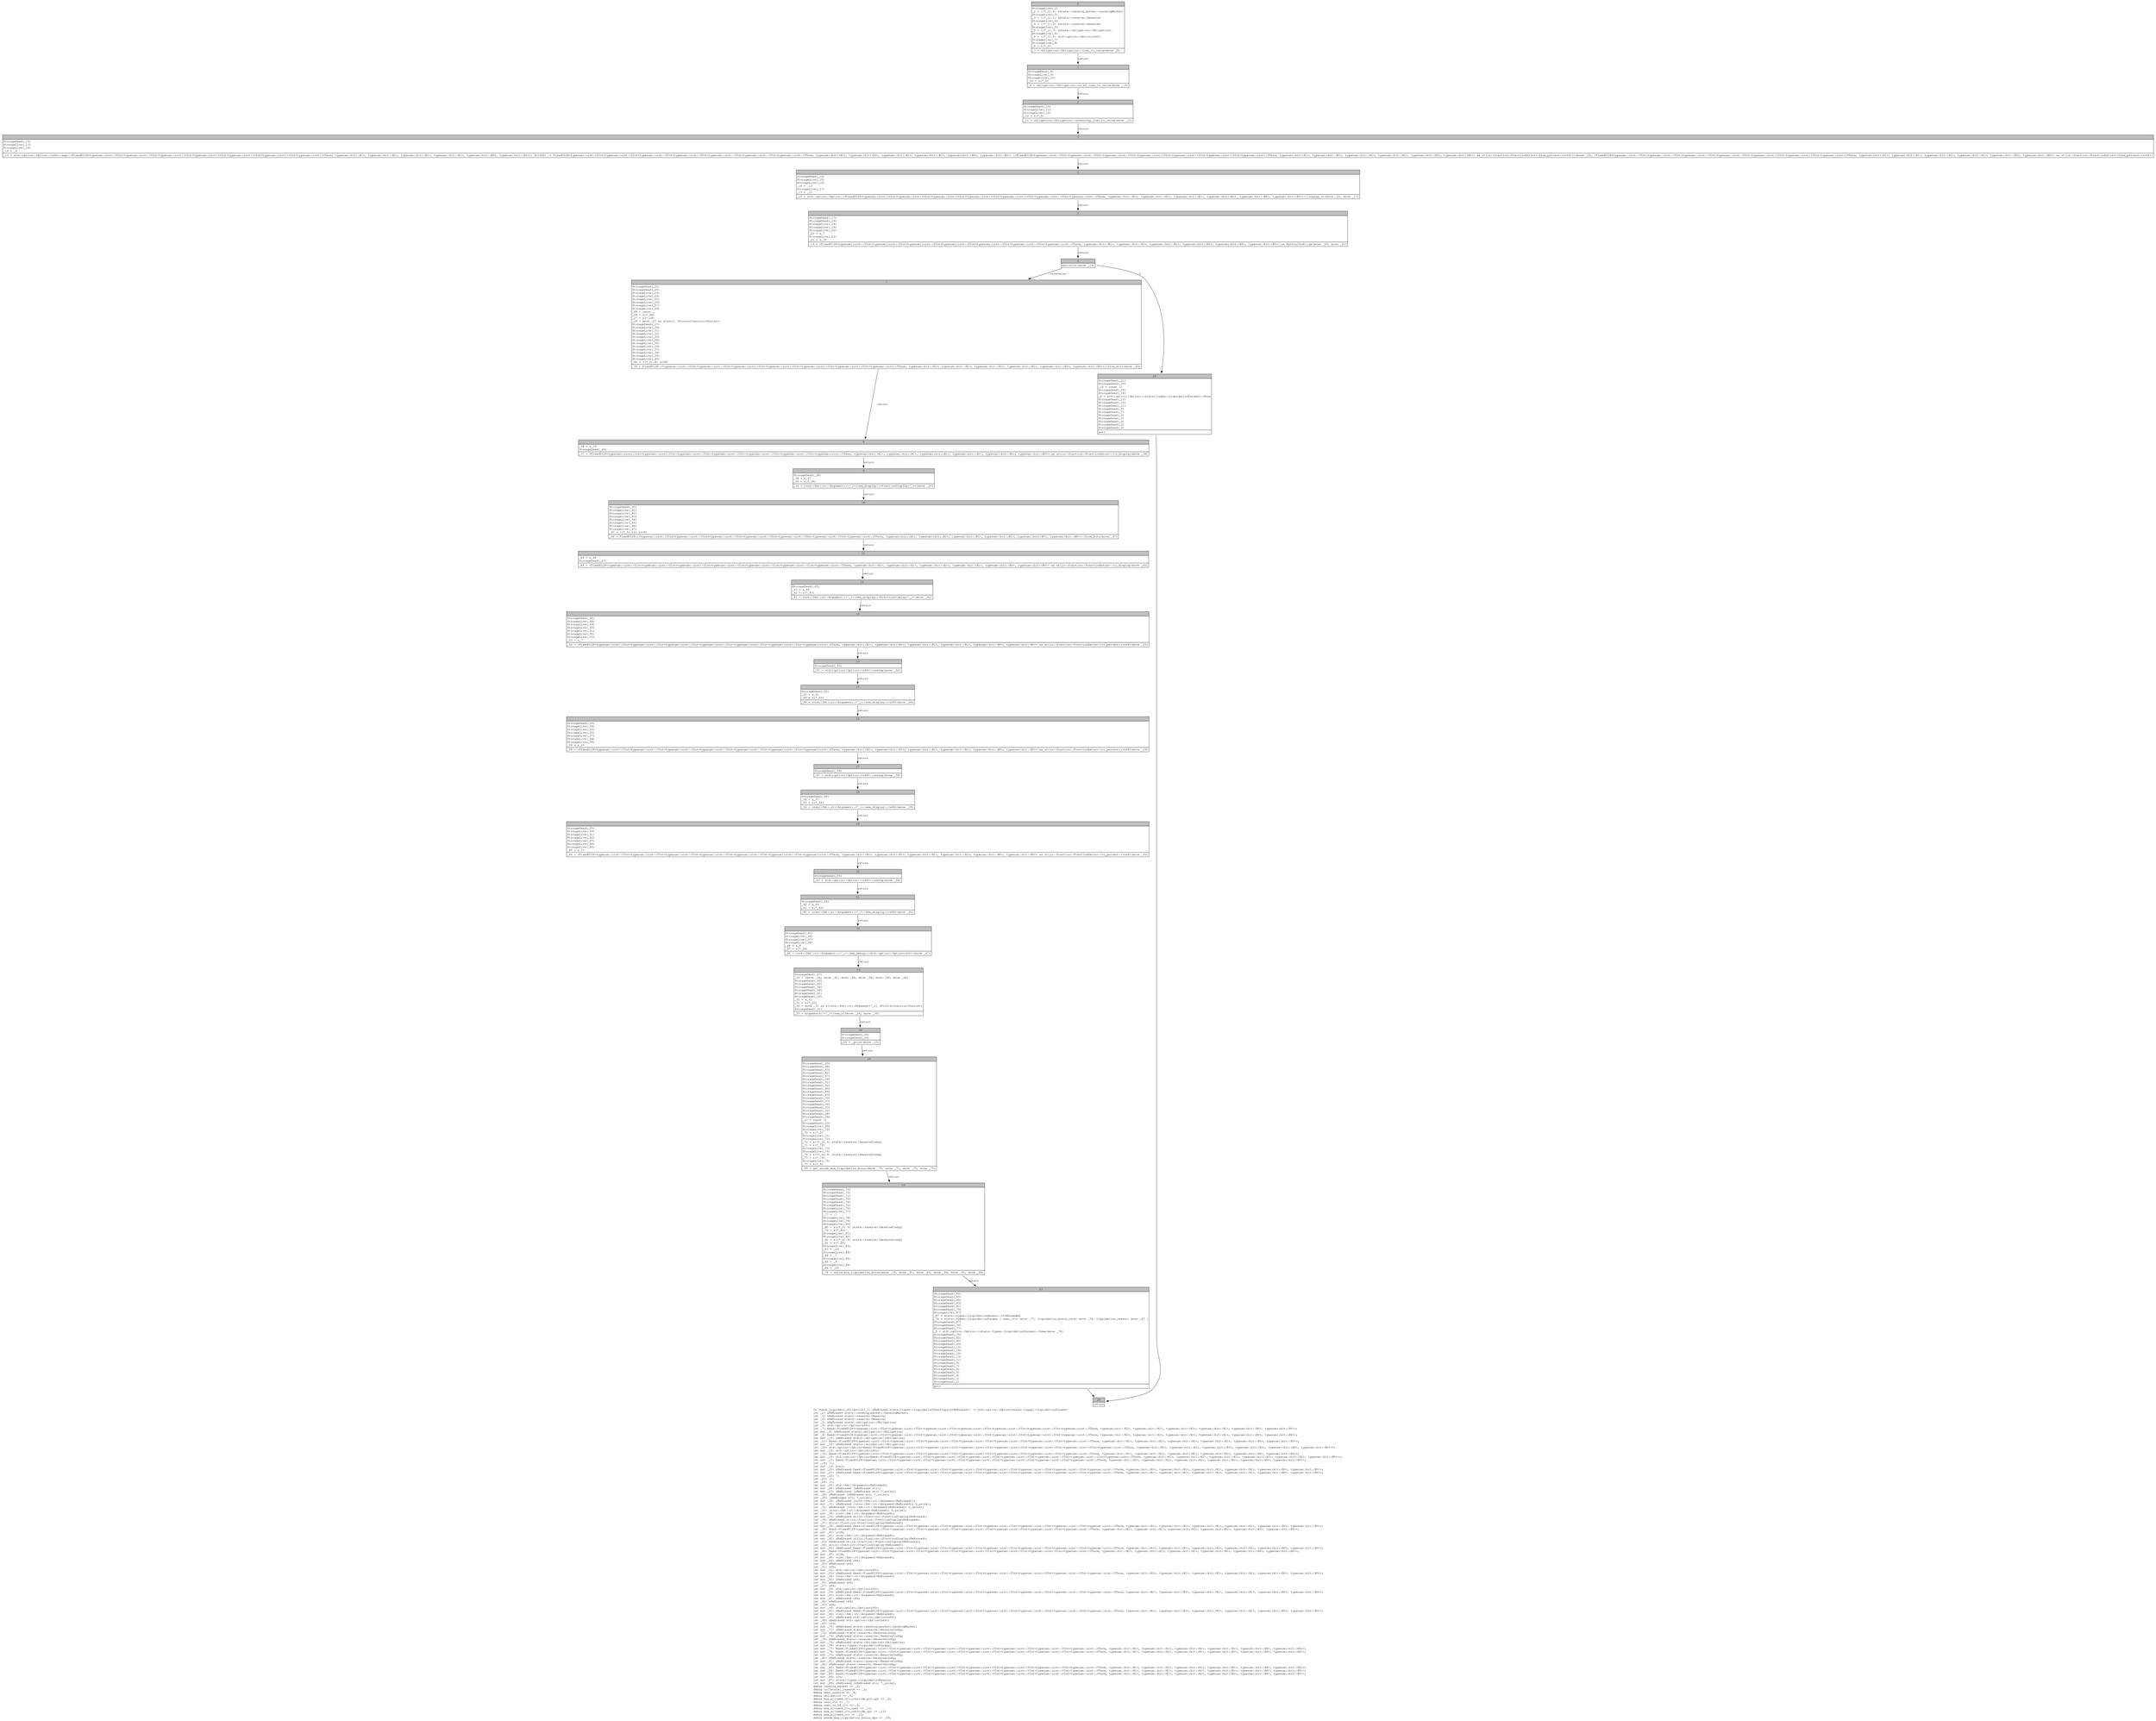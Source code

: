 digraph Mir_0_1572 {
    graph [fontname="Courier, monospace"];
    node [fontname="Courier, monospace"];
    edge [fontname="Courier, monospace"];
    label=<fn check_liquidate_obligation(_1: &amp;ReErased state::types::LiquidationCheckInputs&lt;ReErased&gt;) -&gt; std::option::Option&lt;state::types::LiquidationParams&gt;<br align="left"/>let _2: &amp;ReErased state::lending_market::LendingMarket;<br align="left"/>let _3: &amp;ReErased state::reserve::Reserve;<br align="left"/>let _4: &amp;ReErased state::reserve::Reserve;<br align="left"/>let _5: &amp;ReErased state::obligation::Obligation;<br align="left"/>let _6: std::option::Option&lt;u64&gt;;<br align="left"/>let _7: fixed::FixedU128&lt;typenum::uint::UInt&lt;typenum::uint::UInt&lt;typenum::uint::UInt&lt;typenum::uint::UInt&lt;typenum::uint::UInt&lt;typenum::uint::UInt&lt;typenum::uint::UTerm, typenum::bit::B1&gt;, typenum::bit::B1&gt;, typenum::bit::B1&gt;, typenum::bit::B1&gt;, typenum::bit::B0&gt;, typenum::bit::B0&gt;&gt;;<br align="left"/>let mut _8: &amp;ReErased state::obligation::Obligation;<br align="left"/>let _9: fixed::FixedU128&lt;typenum::uint::UInt&lt;typenum::uint::UInt&lt;typenum::uint::UInt&lt;typenum::uint::UInt&lt;typenum::uint::UInt&lt;typenum::uint::UInt&lt;typenum::uint::UTerm, typenum::bit::B1&gt;, typenum::bit::B1&gt;, typenum::bit::B1&gt;, typenum::bit::B1&gt;, typenum::bit::B0&gt;, typenum::bit::B0&gt;&gt;;<br align="left"/>let mut _10: &amp;ReErased state::obligation::Obligation;<br align="left"/>let _11: fixed::FixedU128&lt;typenum::uint::UInt&lt;typenum::uint::UInt&lt;typenum::uint::UInt&lt;typenum::uint::UInt&lt;typenum::uint::UInt&lt;typenum::uint::UInt&lt;typenum::uint::UTerm, typenum::bit::B1&gt;, typenum::bit::B1&gt;, typenum::bit::B1&gt;, typenum::bit::B1&gt;, typenum::bit::B0&gt;, typenum::bit::B0&gt;&gt;;<br align="left"/>let mut _12: &amp;ReErased state::obligation::Obligation;<br align="left"/>let _13: std::option::Option&lt;fixed::FixedU128&lt;typenum::uint::UInt&lt;typenum::uint::UInt&lt;typenum::uint::UInt&lt;typenum::uint::UInt&lt;typenum::uint::UInt&lt;typenum::uint::UInt&lt;typenum::uint::UTerm, typenum::bit::B1&gt;, typenum::bit::B1&gt;, typenum::bit::B1&gt;, typenum::bit::B1&gt;, typenum::bit::B0&gt;, typenum::bit::B0&gt;&gt;&gt;;<br align="left"/>let mut _14: std::option::Option&lt;u64&gt;;<br align="left"/>let _15: fixed::FixedU128&lt;typenum::uint::UInt&lt;typenum::uint::UInt&lt;typenum::uint::UInt&lt;typenum::uint::UInt&lt;typenum::uint::UInt&lt;typenum::uint::UInt&lt;typenum::uint::UTerm, typenum::bit::B1&gt;, typenum::bit::B1&gt;, typenum::bit::B1&gt;, typenum::bit::B1&gt;, typenum::bit::B0&gt;, typenum::bit::B0&gt;&gt;;<br align="left"/>let mut _16: std::option::Option&lt;fixed::FixedU128&lt;typenum::uint::UInt&lt;typenum::uint::UInt&lt;typenum::uint::UInt&lt;typenum::uint::UInt&lt;typenum::uint::UInt&lt;typenum::uint::UInt&lt;typenum::uint::UTerm, typenum::bit::B1&gt;, typenum::bit::B1&gt;, typenum::bit::B1&gt;, typenum::bit::B1&gt;, typenum::bit::B0&gt;, typenum::bit::B0&gt;&gt;&gt;;<br align="left"/>let mut _17: fixed::FixedU128&lt;typenum::uint::UInt&lt;typenum::uint::UInt&lt;typenum::uint::UInt&lt;typenum::uint::UInt&lt;typenum::uint::UInt&lt;typenum::uint::UInt&lt;typenum::uint::UTerm, typenum::bit::B1&gt;, typenum::bit::B1&gt;, typenum::bit::B1&gt;, typenum::bit::B1&gt;, typenum::bit::B0&gt;, typenum::bit::B0&gt;&gt;;<br align="left"/>let _18: ();<br align="left"/>let mut _19: bool;<br align="left"/>let mut _20: &amp;ReErased fixed::FixedU128&lt;typenum::uint::UInt&lt;typenum::uint::UInt&lt;typenum::uint::UInt&lt;typenum::uint::UInt&lt;typenum::uint::UInt&lt;typenum::uint::UInt&lt;typenum::uint::UTerm, typenum::bit::B1&gt;, typenum::bit::B1&gt;, typenum::bit::B1&gt;, typenum::bit::B1&gt;, typenum::bit::B0&gt;, typenum::bit::B0&gt;&gt;;<br align="left"/>let mut _21: &amp;ReErased fixed::FixedU128&lt;typenum::uint::UInt&lt;typenum::uint::UInt&lt;typenum::uint::UInt&lt;typenum::uint::UInt&lt;typenum::uint::UInt&lt;typenum::uint::UInt&lt;typenum::uint::UTerm, typenum::bit::B1&gt;, typenum::bit::B1&gt;, typenum::bit::B1&gt;, typenum::bit::B1&gt;, typenum::bit::B0&gt;, typenum::bit::B0&gt;&gt;;<br align="left"/>let mut _22: !;<br align="left"/>let _23: ();<br align="left"/>let _24: ();<br align="left"/>let mut _25: std::fmt::Arguments&lt;ReErased&gt;;<br align="left"/>let mut _26: &amp;ReErased [&amp;ReErased str];<br align="left"/>let mut _27: &amp;ReErased [&amp;ReErased str; 7_usize];<br align="left"/>let _28: &amp;ReErased [&amp;ReErased str; 7_usize];<br align="left"/>let _29: [&amp;ReErased str; 7_usize];<br align="left"/>let mut _30: &amp;ReErased [core::fmt::rt::Argument&lt;ReErased&gt;];<br align="left"/>let mut _31: &amp;ReErased [core::fmt::rt::Argument&lt;ReErased&gt;; 6_usize];<br align="left"/>let _32: &amp;ReErased [core::fmt::rt::Argument&lt;ReErased&gt;; 6_usize];<br align="left"/>let _33: [core::fmt::rt::Argument&lt;ReErased&gt;; 6_usize];<br align="left"/>let mut _34: core::fmt::rt::Argument&lt;ReErased&gt;;<br align="left"/>let mut _35: &amp;ReErased utils::fraction::FractionDisplay&lt;ReErased&gt;;<br align="left"/>let _36: &amp;ReErased utils::fraction::FractionDisplay&lt;ReErased&gt;;<br align="left"/>let _37: utils::fraction::FractionDisplay&lt;ReErased&gt;;<br align="left"/>let mut _38: &amp;ReErased fixed::FixedU128&lt;typenum::uint::UInt&lt;typenum::uint::UInt&lt;typenum::uint::UInt&lt;typenum::uint::UInt&lt;typenum::uint::UInt&lt;typenum::uint::UInt&lt;typenum::uint::UTerm, typenum::bit::B1&gt;, typenum::bit::B1&gt;, typenum::bit::B1&gt;, typenum::bit::B1&gt;, typenum::bit::B0&gt;, typenum::bit::B0&gt;&gt;;<br align="left"/>let _39: fixed::FixedU128&lt;typenum::uint::UInt&lt;typenum::uint::UInt&lt;typenum::uint::UInt&lt;typenum::uint::UInt&lt;typenum::uint::UInt&lt;typenum::uint::UInt&lt;typenum::uint::UTerm, typenum::bit::B1&gt;, typenum::bit::B1&gt;, typenum::bit::B1&gt;, typenum::bit::B1&gt;, typenum::bit::B0&gt;, typenum::bit::B0&gt;&gt;;<br align="left"/>let mut _40: u128;<br align="left"/>let mut _41: core::fmt::rt::Argument&lt;ReErased&gt;;<br align="left"/>let mut _42: &amp;ReErased utils::fraction::FractionDisplay&lt;ReErased&gt;;<br align="left"/>let _43: &amp;ReErased utils::fraction::FractionDisplay&lt;ReErased&gt;;<br align="left"/>let _44: utils::fraction::FractionDisplay&lt;ReErased&gt;;<br align="left"/>let mut _45: &amp;ReErased fixed::FixedU128&lt;typenum::uint::UInt&lt;typenum::uint::UInt&lt;typenum::uint::UInt&lt;typenum::uint::UInt&lt;typenum::uint::UInt&lt;typenum::uint::UInt&lt;typenum::uint::UTerm, typenum::bit::B1&gt;, typenum::bit::B1&gt;, typenum::bit::B1&gt;, typenum::bit::B1&gt;, typenum::bit::B0&gt;, typenum::bit::B0&gt;&gt;;<br align="left"/>let _46: fixed::FixedU128&lt;typenum::uint::UInt&lt;typenum::uint::UInt&lt;typenum::uint::UInt&lt;typenum::uint::UInt&lt;typenum::uint::UInt&lt;typenum::uint::UInt&lt;typenum::uint::UTerm, typenum::bit::B1&gt;, typenum::bit::B1&gt;, typenum::bit::B1&gt;, typenum::bit::B1&gt;, typenum::bit::B0&gt;, typenum::bit::B0&gt;&gt;;<br align="left"/>let mut _47: u128;<br align="left"/>let mut _48: core::fmt::rt::Argument&lt;ReErased&gt;;<br align="left"/>let mut _49: &amp;ReErased u64;<br align="left"/>let _50: &amp;ReErased u64;<br align="left"/>let _51: u64;<br align="left"/>let mut _52: std::option::Option&lt;u64&gt;;<br align="left"/>let mut _53: &amp;ReErased fixed::FixedU128&lt;typenum::uint::UInt&lt;typenum::uint::UInt&lt;typenum::uint::UInt&lt;typenum::uint::UInt&lt;typenum::uint::UInt&lt;typenum::uint::UInt&lt;typenum::uint::UTerm, typenum::bit::B1&gt;, typenum::bit::B1&gt;, typenum::bit::B1&gt;, typenum::bit::B1&gt;, typenum::bit::B0&gt;, typenum::bit::B0&gt;&gt;;<br align="left"/>let mut _54: core::fmt::rt::Argument&lt;ReErased&gt;;<br align="left"/>let mut _55: &amp;ReErased u64;<br align="left"/>let _56: &amp;ReErased u64;<br align="left"/>let _57: u64;<br align="left"/>let mut _58: std::option::Option&lt;u64&gt;;<br align="left"/>let mut _59: &amp;ReErased fixed::FixedU128&lt;typenum::uint::UInt&lt;typenum::uint::UInt&lt;typenum::uint::UInt&lt;typenum::uint::UInt&lt;typenum::uint::UInt&lt;typenum::uint::UInt&lt;typenum::uint::UTerm, typenum::bit::B1&gt;, typenum::bit::B1&gt;, typenum::bit::B1&gt;, typenum::bit::B1&gt;, typenum::bit::B0&gt;, typenum::bit::B0&gt;&gt;;<br align="left"/>let mut _60: core::fmt::rt::Argument&lt;ReErased&gt;;<br align="left"/>let mut _61: &amp;ReErased u64;<br align="left"/>let _62: &amp;ReErased u64;<br align="left"/>let _63: u64;<br align="left"/>let mut _64: std::option::Option&lt;u64&gt;;<br align="left"/>let mut _65: &amp;ReErased fixed::FixedU128&lt;typenum::uint::UInt&lt;typenum::uint::UInt&lt;typenum::uint::UInt&lt;typenum::uint::UInt&lt;typenum::uint::UInt&lt;typenum::uint::UInt&lt;typenum::uint::UTerm, typenum::bit::B1&gt;, typenum::bit::B1&gt;, typenum::bit::B1&gt;, typenum::bit::B1&gt;, typenum::bit::B0&gt;, typenum::bit::B0&gt;&gt;;<br align="left"/>let mut _66: core::fmt::rt::Argument&lt;ReErased&gt;;<br align="left"/>let mut _67: &amp;ReErased std::option::Option&lt;u64&gt;;<br align="left"/>let _68: &amp;ReErased std::option::Option&lt;u64&gt;;<br align="left"/>let _69: u16;<br align="left"/>let mut _70: &amp;ReErased state::lending_market::LendingMarket;<br align="left"/>let mut _71: &amp;ReErased state::reserve::ReserveConfig;<br align="left"/>let _72: &amp;ReErased state::reserve::ReserveConfig;<br align="left"/>let mut _73: &amp;ReErased state::reserve::ReserveConfig;<br align="left"/>let _74: &amp;ReErased state::reserve::ReserveConfig;<br align="left"/>let mut _75: &amp;ReErased state::obligation::Obligation;<br align="left"/>let mut _76: state::types::LiquidationParams;<br align="left"/>let mut _77: fixed::FixedU128&lt;typenum::uint::UInt&lt;typenum::uint::UInt&lt;typenum::uint::UInt&lt;typenum::uint::UInt&lt;typenum::uint::UInt&lt;typenum::uint::UInt&lt;typenum::uint::UTerm, typenum::bit::B1&gt;, typenum::bit::B1&gt;, typenum::bit::B1&gt;, typenum::bit::B1&gt;, typenum::bit::B0&gt;, typenum::bit::B0&gt;&gt;;<br align="left"/>let mut _78: fixed::FixedU128&lt;typenum::uint::UInt&lt;typenum::uint::UInt&lt;typenum::uint::UInt&lt;typenum::uint::UInt&lt;typenum::uint::UInt&lt;typenum::uint::UInt&lt;typenum::uint::UTerm, typenum::bit::B1&gt;, typenum::bit::B1&gt;, typenum::bit::B1&gt;, typenum::bit::B1&gt;, typenum::bit::B0&gt;, typenum::bit::B0&gt;&gt;;<br align="left"/>let mut _79: &amp;ReErased state::reserve::ReserveConfig;<br align="left"/>let _80: &amp;ReErased state::reserve::ReserveConfig;<br align="left"/>let mut _81: &amp;ReErased state::reserve::ReserveConfig;<br align="left"/>let _82: &amp;ReErased state::reserve::ReserveConfig;<br align="left"/>let mut _83: fixed::FixedU128&lt;typenum::uint::UInt&lt;typenum::uint::UInt&lt;typenum::uint::UInt&lt;typenum::uint::UInt&lt;typenum::uint::UInt&lt;typenum::uint::UInt&lt;typenum::uint::UTerm, typenum::bit::B1&gt;, typenum::bit::B1&gt;, typenum::bit::B1&gt;, typenum::bit::B1&gt;, typenum::bit::B0&gt;, typenum::bit::B0&gt;&gt;;<br align="left"/>let mut _84: fixed::FixedU128&lt;typenum::uint::UInt&lt;typenum::uint::UInt&lt;typenum::uint::UInt&lt;typenum::uint::UInt&lt;typenum::uint::UInt&lt;typenum::uint::UInt&lt;typenum::uint::UTerm, typenum::bit::B1&gt;, typenum::bit::B1&gt;, typenum::bit::B1&gt;, typenum::bit::B1&gt;, typenum::bit::B0&gt;, typenum::bit::B0&gt;&gt;;<br align="left"/>let mut _85: fixed::FixedU128&lt;typenum::uint::UInt&lt;typenum::uint::UInt&lt;typenum::uint::UInt&lt;typenum::uint::UInt&lt;typenum::uint::UInt&lt;typenum::uint::UInt&lt;typenum::uint::UTerm, typenum::bit::B1&gt;, typenum::bit::B1&gt;, typenum::bit::B1&gt;, typenum::bit::B1&gt;, typenum::bit::B0&gt;, typenum::bit::B0&gt;&gt;;<br align="left"/>let mut _86: u16;<br align="left"/>let mut _87: state::types::LiquidationReason;<br align="left"/>let mut _88: &amp;ReErased [&amp;ReErased str; 7_usize];<br align="left"/>debug lending_market =&gt; _2;<br align="left"/>debug collateral_reserve =&gt; _3;<br align="left"/>debug debt_reserve =&gt; _4;<br align="left"/>debug obligation =&gt; _5;<br align="left"/>debug max_allowed_ltv_override_pct_opt =&gt; _6;<br align="left"/>debug user_ltv =&gt; _7;<br align="left"/>debug user_no_bf_ltv =&gt; _9;<br align="left"/>debug max_allowed_ltv_user =&gt; _11;<br align="left"/>debug max_allowed_ltv_override_opt =&gt; _13;<br align="left"/>debug max_allowed_ltv =&gt; _15;<br align="left"/>debug emode_max_liquidation_bonus_bps =&gt; _69;<br align="left"/>>;
    bb0__0_1572 [shape="none", label=<<table border="0" cellborder="1" cellspacing="0"><tr><td bgcolor="gray" align="center" colspan="1">0</td></tr><tr><td align="left" balign="left">StorageLive(_2)<br/>_2 = ((*_1).0: &amp;state::lending_market::LendingMarket)<br/>StorageLive(_3)<br/>_3 = ((*_1).1: &amp;state::reserve::Reserve)<br/>StorageLive(_4)<br/>_4 = ((*_1).2: &amp;state::reserve::Reserve)<br/>StorageLive(_5)<br/>_5 = ((*_1).3: &amp;state::obligation::Obligation)<br/>StorageLive(_6)<br/>_6 = ((*_1).5: std::option::Option&lt;u64&gt;)<br/>StorageLive(_7)<br/>StorageLive(_8)<br/>_8 = &amp;(*_5)<br/></td></tr><tr><td align="left">_7 = obligation::Obligation::loan_to_value(move _8)</td></tr></table>>];
    bb1__0_1572 [shape="none", label=<<table border="0" cellborder="1" cellspacing="0"><tr><td bgcolor="gray" align="center" colspan="1">1</td></tr><tr><td align="left" balign="left">StorageDead(_8)<br/>StorageLive(_9)<br/>StorageLive(_10)<br/>_10 = &amp;(*_5)<br/></td></tr><tr><td align="left">_9 = obligation::Obligation::no_bf_loan_to_value(move _10)</td></tr></table>>];
    bb2__0_1572 [shape="none", label=<<table border="0" cellborder="1" cellspacing="0"><tr><td bgcolor="gray" align="center" colspan="1">2</td></tr><tr><td align="left" balign="left">StorageDead(_10)<br/>StorageLive(_11)<br/>StorageLive(_12)<br/>_12 = &amp;(*_5)<br/></td></tr><tr><td align="left">_11 = obligation::Obligation::unhealthy_loan_to_value(move _12)</td></tr></table>>];
    bb3__0_1572 [shape="none", label=<<table border="0" cellborder="1" cellspacing="0"><tr><td bgcolor="gray" align="center" colspan="1">3</td></tr><tr><td align="left" balign="left">StorageDead(_12)<br/>StorageLive(_13)<br/>StorageLive(_14)<br/>_14 = _6<br/></td></tr><tr><td align="left">_13 = std::option::Option::&lt;u64&gt;::map::&lt;FixedU128&lt;typenum::uint::UInt&lt;typenum::uint::UInt&lt;typenum::uint::UInt&lt;typenum::uint::UInt&lt;typenum::uint::UInt&lt;typenum::uint::UInt&lt;typenum::uint::UTerm, typenum::bit::B1&gt;, typenum::bit::B1&gt;, typenum::bit::B1&gt;, typenum::bit::B1&gt;, typenum::bit::B0&gt;, typenum::bit::B0&gt;&gt;, fn(u64) -&gt; FixedU128&lt;typenum::uint::UInt&lt;typenum::uint::UInt&lt;typenum::uint::UInt&lt;typenum::uint::UInt&lt;typenum::uint::UInt&lt;typenum::uint::UInt&lt;typenum::uint::UTerm, typenum::bit::B1&gt;, typenum::bit::B1&gt;, typenum::bit::B1&gt;, typenum::bit::B1&gt;, typenum::bit::B0&gt;, typenum::bit::B0&gt;&gt; {&lt;FixedU128&lt;typenum::uint::UInt&lt;typenum::uint::UInt&lt;typenum::uint::UInt&lt;typenum::uint::UInt&lt;typenum::uint::UInt&lt;typenum::uint::UInt&lt;typenum::uint::UTerm, typenum::bit::B1&gt;, typenum::bit::B1&gt;, typenum::bit::B1&gt;, typenum::bit::B1&gt;, typenum::bit::B0&gt;, typenum::bit::B0&gt;&gt; as utils::fraction::FractionExtra&gt;::from_percent::&lt;u64&gt;}&gt;(move _14, &lt;FixedU128&lt;typenum::uint::UInt&lt;typenum::uint::UInt&lt;typenum::uint::UInt&lt;typenum::uint::UInt&lt;typenum::uint::UInt&lt;typenum::uint::UInt&lt;typenum::uint::UTerm, typenum::bit::B1&gt;, typenum::bit::B1&gt;, typenum::bit::B1&gt;, typenum::bit::B1&gt;, typenum::bit::B0&gt;, typenum::bit::B0&gt;&gt; as utils::fraction::FractionExtra&gt;::from_percent::&lt;u64&gt;)</td></tr></table>>];
    bb4__0_1572 [shape="none", label=<<table border="0" cellborder="1" cellspacing="0"><tr><td bgcolor="gray" align="center" colspan="1">4</td></tr><tr><td align="left" balign="left">StorageDead(_14)<br/>StorageLive(_15)<br/>StorageLive(_16)<br/>_16 = _13<br/>StorageLive(_17)<br/>_17 = _11<br/></td></tr><tr><td align="left">_15 = std::option::Option::&lt;FixedU128&lt;typenum::uint::UInt&lt;typenum::uint::UInt&lt;typenum::uint::UInt&lt;typenum::uint::UInt&lt;typenum::uint::UInt&lt;typenum::uint::UInt&lt;typenum::uint::UTerm, typenum::bit::B1&gt;, typenum::bit::B1&gt;, typenum::bit::B1&gt;, typenum::bit::B1&gt;, typenum::bit::B0&gt;, typenum::bit::B0&gt;&gt;&gt;::unwrap_or(move _16, move _17)</td></tr></table>>];
    bb5__0_1572 [shape="none", label=<<table border="0" cellborder="1" cellspacing="0"><tr><td bgcolor="gray" align="center" colspan="1">5</td></tr><tr><td align="left" balign="left">StorageDead(_17)<br/>StorageDead(_16)<br/>StorageLive(_18)<br/>StorageLive(_19)<br/>StorageLive(_20)<br/>_20 = &amp;_7<br/>StorageLive(_21)<br/>_21 = &amp;_15<br/></td></tr><tr><td align="left">_19 = &lt;FixedU128&lt;typenum::uint::UInt&lt;typenum::uint::UInt&lt;typenum::uint::UInt&lt;typenum::uint::UInt&lt;typenum::uint::UInt&lt;typenum::uint::UInt&lt;typenum::uint::UTerm, typenum::bit::B1&gt;, typenum::bit::B1&gt;, typenum::bit::B1&gt;, typenum::bit::B1&gt;, typenum::bit::B0&gt;, typenum::bit::B0&gt;&gt; as PartialOrd&gt;::ge(move _20, move _21)</td></tr></table>>];
    bb6__0_1572 [shape="none", label=<<table border="0" cellborder="1" cellspacing="0"><tr><td bgcolor="gray" align="center" colspan="1">6</td></tr><tr><td align="left">switchInt(move _19)</td></tr></table>>];
    bb7__0_1572 [shape="none", label=<<table border="0" cellborder="1" cellspacing="0"><tr><td bgcolor="gray" align="center" colspan="1">7</td></tr><tr><td align="left" balign="left">StorageDead(_21)<br/>StorageDead(_20)<br/>StorageLive(_23)<br/>StorageLive(_24)<br/>StorageLive(_25)<br/>StorageLive(_26)<br/>StorageLive(_27)<br/>StorageLive(_28)<br/>_88 = const _<br/>_28 = &amp;(*_88)<br/>_27 = &amp;(*_28)<br/>_26 = move _27 as &amp;[&amp;str] (PointerCoercion(Unsize))<br/>StorageDead(_27)<br/>StorageLive(_30)<br/>StorageLive(_31)<br/>StorageLive(_32)<br/>StorageLive(_33)<br/>StorageLive(_34)<br/>StorageLive(_35)<br/>StorageLive(_36)<br/>StorageLive(_37)<br/>StorageLive(_38)<br/>StorageLive(_39)<br/>StorageLive(_40)<br/>_40 = ((*_5).8: u128)<br/></td></tr><tr><td align="left">_39 = FixedU128::&lt;typenum::uint::UInt&lt;typenum::uint::UInt&lt;typenum::uint::UInt&lt;typenum::uint::UInt&lt;typenum::uint::UInt&lt;typenum::uint::UInt&lt;typenum::uint::UTerm, typenum::bit::B1&gt;, typenum::bit::B1&gt;, typenum::bit::B1&gt;, typenum::bit::B1&gt;, typenum::bit::B0&gt;, typenum::bit::B0&gt;&gt;::from_bits(move _40)</td></tr></table>>];
    bb8__0_1572 [shape="none", label=<<table border="0" cellborder="1" cellspacing="0"><tr><td bgcolor="gray" align="center" colspan="1">8</td></tr><tr><td align="left" balign="left">_38 = &amp;_39<br/>StorageDead(_40)<br/></td></tr><tr><td align="left">_37 = &lt;FixedU128&lt;typenum::uint::UInt&lt;typenum::uint::UInt&lt;typenum::uint::UInt&lt;typenum::uint::UInt&lt;typenum::uint::UInt&lt;typenum::uint::UInt&lt;typenum::uint::UTerm, typenum::bit::B1&gt;, typenum::bit::B1&gt;, typenum::bit::B1&gt;, typenum::bit::B1&gt;, typenum::bit::B0&gt;, typenum::bit::B0&gt;&gt; as utils::fraction::FractionExtra&gt;::to_display(move _38)</td></tr></table>>];
    bb9__0_1572 [shape="none", label=<<table border="0" cellborder="1" cellspacing="0"><tr><td bgcolor="gray" align="center" colspan="1">9</td></tr><tr><td align="left" balign="left">StorageDead(_38)<br/>_36 = &amp;_37<br/>_35 = &amp;(*_36)<br/></td></tr><tr><td align="left">_34 = core::fmt::rt::Argument::&lt;'_&gt;::new_display::&lt;FractionDisplay&lt;'_&gt;&gt;(move _35)</td></tr></table>>];
    bb10__0_1572 [shape="none", label=<<table border="0" cellborder="1" cellspacing="0"><tr><td bgcolor="gray" align="center" colspan="1">10</td></tr><tr><td align="left" balign="left">StorageDead(_35)<br/>StorageLive(_41)<br/>StorageLive(_42)<br/>StorageLive(_43)<br/>StorageLive(_44)<br/>StorageLive(_45)<br/>StorageLive(_46)<br/>StorageLive(_47)<br/>_47 = ((*_5).11: u128)<br/></td></tr><tr><td align="left">_46 = FixedU128::&lt;typenum::uint::UInt&lt;typenum::uint::UInt&lt;typenum::uint::UInt&lt;typenum::uint::UInt&lt;typenum::uint::UInt&lt;typenum::uint::UInt&lt;typenum::uint::UTerm, typenum::bit::B1&gt;, typenum::bit::B1&gt;, typenum::bit::B1&gt;, typenum::bit::B1&gt;, typenum::bit::B0&gt;, typenum::bit::B0&gt;&gt;::from_bits(move _47)</td></tr></table>>];
    bb11__0_1572 [shape="none", label=<<table border="0" cellborder="1" cellspacing="0"><tr><td bgcolor="gray" align="center" colspan="1">11</td></tr><tr><td align="left" balign="left">_45 = &amp;_46<br/>StorageDead(_47)<br/></td></tr><tr><td align="left">_44 = &lt;FixedU128&lt;typenum::uint::UInt&lt;typenum::uint::UInt&lt;typenum::uint::UInt&lt;typenum::uint::UInt&lt;typenum::uint::UInt&lt;typenum::uint::UInt&lt;typenum::uint::UTerm, typenum::bit::B1&gt;, typenum::bit::B1&gt;, typenum::bit::B1&gt;, typenum::bit::B1&gt;, typenum::bit::B0&gt;, typenum::bit::B0&gt;&gt; as utils::fraction::FractionExtra&gt;::to_display(move _45)</td></tr></table>>];
    bb12__0_1572 [shape="none", label=<<table border="0" cellborder="1" cellspacing="0"><tr><td bgcolor="gray" align="center" colspan="1">12</td></tr><tr><td align="left" balign="left">StorageDead(_45)<br/>_43 = &amp;_44<br/>_42 = &amp;(*_43)<br/></td></tr><tr><td align="left">_41 = core::fmt::rt::Argument::&lt;'_&gt;::new_display::&lt;FractionDisplay&lt;'_&gt;&gt;(move _42)</td></tr></table>>];
    bb13__0_1572 [shape="none", label=<<table border="0" cellborder="1" cellspacing="0"><tr><td bgcolor="gray" align="center" colspan="1">13</td></tr><tr><td align="left" balign="left">StorageDead(_42)<br/>StorageLive(_48)<br/>StorageLive(_49)<br/>StorageLive(_50)<br/>StorageLive(_51)<br/>StorageLive(_52)<br/>StorageLive(_53)<br/>_53 = &amp;_7<br/></td></tr><tr><td align="left">_52 = &lt;FixedU128&lt;typenum::uint::UInt&lt;typenum::uint::UInt&lt;typenum::uint::UInt&lt;typenum::uint::UInt&lt;typenum::uint::UInt&lt;typenum::uint::UInt&lt;typenum::uint::UTerm, typenum::bit::B1&gt;, typenum::bit::B1&gt;, typenum::bit::B1&gt;, typenum::bit::B1&gt;, typenum::bit::B0&gt;, typenum::bit::B0&gt;&gt; as utils::fraction::FractionExtra&gt;::to_percent::&lt;u64&gt;(move _53)</td></tr></table>>];
    bb14__0_1572 [shape="none", label=<<table border="0" cellborder="1" cellspacing="0"><tr><td bgcolor="gray" align="center" colspan="1">14</td></tr><tr><td align="left" balign="left">StorageDead(_53)<br/></td></tr><tr><td align="left">_51 = std::option::Option::&lt;u64&gt;::unwrap(move _52)</td></tr></table>>];
    bb15__0_1572 [shape="none", label=<<table border="0" cellborder="1" cellspacing="0"><tr><td bgcolor="gray" align="center" colspan="1">15</td></tr><tr><td align="left" balign="left">StorageDead(_52)<br/>_50 = &amp;_51<br/>_49 = &amp;(*_50)<br/></td></tr><tr><td align="left">_48 = core::fmt::rt::Argument::&lt;'_&gt;::new_display::&lt;u64&gt;(move _49)</td></tr></table>>];
    bb16__0_1572 [shape="none", label=<<table border="0" cellborder="1" cellspacing="0"><tr><td bgcolor="gray" align="center" colspan="1">16</td></tr><tr><td align="left" balign="left">StorageDead(_49)<br/>StorageLive(_54)<br/>StorageLive(_55)<br/>StorageLive(_56)<br/>StorageLive(_57)<br/>StorageLive(_58)<br/>StorageLive(_59)<br/>_59 = &amp;_15<br/></td></tr><tr><td align="left">_58 = &lt;FixedU128&lt;typenum::uint::UInt&lt;typenum::uint::UInt&lt;typenum::uint::UInt&lt;typenum::uint::UInt&lt;typenum::uint::UInt&lt;typenum::uint::UInt&lt;typenum::uint::UTerm, typenum::bit::B1&gt;, typenum::bit::B1&gt;, typenum::bit::B1&gt;, typenum::bit::B1&gt;, typenum::bit::B0&gt;, typenum::bit::B0&gt;&gt; as utils::fraction::FractionExtra&gt;::to_percent::&lt;u64&gt;(move _59)</td></tr></table>>];
    bb17__0_1572 [shape="none", label=<<table border="0" cellborder="1" cellspacing="0"><tr><td bgcolor="gray" align="center" colspan="1">17</td></tr><tr><td align="left" balign="left">StorageDead(_59)<br/></td></tr><tr><td align="left">_57 = std::option::Option::&lt;u64&gt;::unwrap(move _58)</td></tr></table>>];
    bb18__0_1572 [shape="none", label=<<table border="0" cellborder="1" cellspacing="0"><tr><td bgcolor="gray" align="center" colspan="1">18</td></tr><tr><td align="left" balign="left">StorageDead(_58)<br/>_56 = &amp;_57<br/>_55 = &amp;(*_56)<br/></td></tr><tr><td align="left">_54 = core::fmt::rt::Argument::&lt;'_&gt;::new_display::&lt;u64&gt;(move _55)</td></tr></table>>];
    bb19__0_1572 [shape="none", label=<<table border="0" cellborder="1" cellspacing="0"><tr><td bgcolor="gray" align="center" colspan="1">19</td></tr><tr><td align="left" balign="left">StorageDead(_55)<br/>StorageLive(_60)<br/>StorageLive(_61)<br/>StorageLive(_62)<br/>StorageLive(_63)<br/>StorageLive(_64)<br/>StorageLive(_65)<br/>_65 = &amp;_11<br/></td></tr><tr><td align="left">_64 = &lt;FixedU128&lt;typenum::uint::UInt&lt;typenum::uint::UInt&lt;typenum::uint::UInt&lt;typenum::uint::UInt&lt;typenum::uint::UInt&lt;typenum::uint::UInt&lt;typenum::uint::UTerm, typenum::bit::B1&gt;, typenum::bit::B1&gt;, typenum::bit::B1&gt;, typenum::bit::B1&gt;, typenum::bit::B0&gt;, typenum::bit::B0&gt;&gt; as utils::fraction::FractionExtra&gt;::to_percent::&lt;u64&gt;(move _65)</td></tr></table>>];
    bb20__0_1572 [shape="none", label=<<table border="0" cellborder="1" cellspacing="0"><tr><td bgcolor="gray" align="center" colspan="1">20</td></tr><tr><td align="left" balign="left">StorageDead(_65)<br/></td></tr><tr><td align="left">_63 = std::option::Option::&lt;u64&gt;::unwrap(move _64)</td></tr></table>>];
    bb21__0_1572 [shape="none", label=<<table border="0" cellborder="1" cellspacing="0"><tr><td bgcolor="gray" align="center" colspan="1">21</td></tr><tr><td align="left" balign="left">StorageDead(_64)<br/>_62 = &amp;_63<br/>_61 = &amp;(*_62)<br/></td></tr><tr><td align="left">_60 = core::fmt::rt::Argument::&lt;'_&gt;::new_display::&lt;u64&gt;(move _61)</td></tr></table>>];
    bb22__0_1572 [shape="none", label=<<table border="0" cellborder="1" cellspacing="0"><tr><td bgcolor="gray" align="center" colspan="1">22</td></tr><tr><td align="left" balign="left">StorageDead(_61)<br/>StorageLive(_66)<br/>StorageLive(_67)<br/>StorageLive(_68)<br/>_68 = &amp;_6<br/>_67 = &amp;(*_68)<br/></td></tr><tr><td align="left">_66 = core::fmt::rt::Argument::&lt;'_&gt;::new_debug::&lt;std::option::Option&lt;u64&gt;&gt;(move _67)</td></tr></table>>];
    bb23__0_1572 [shape="none", label=<<table border="0" cellborder="1" cellspacing="0"><tr><td bgcolor="gray" align="center" colspan="1">23</td></tr><tr><td align="left" balign="left">StorageDead(_67)<br/>_33 = [move _34, move _41, move _48, move _54, move _60, move _66]<br/>StorageDead(_66)<br/>StorageDead(_60)<br/>StorageDead(_54)<br/>StorageDead(_48)<br/>StorageDead(_41)<br/>StorageDead(_34)<br/>_32 = &amp;_33<br/>_31 = &amp;(*_32)<br/>_30 = move _31 as &amp;[core::fmt::rt::Argument&lt;'_&gt;] (PointerCoercion(Unsize))<br/>StorageDead(_31)<br/></td></tr><tr><td align="left">_25 = Arguments::&lt;'_&gt;::new_v1(move _26, move _30)</td></tr></table>>];
    bb24__0_1572 [shape="none", label=<<table border="0" cellborder="1" cellspacing="0"><tr><td bgcolor="gray" align="center" colspan="1">24</td></tr><tr><td align="left" balign="left">StorageDead(_30)<br/>StorageDead(_26)<br/></td></tr><tr><td align="left">_24 = _print(move _25)</td></tr></table>>];
    bb25__0_1572 [shape="none", label=<<table border="0" cellborder="1" cellspacing="0"><tr><td bgcolor="gray" align="center" colspan="1">25</td></tr><tr><td align="left" balign="left">StorageDead(_25)<br/>StorageDead(_68)<br/>StorageDead(_63)<br/>StorageDead(_62)<br/>StorageDead(_57)<br/>StorageDead(_56)<br/>StorageDead(_51)<br/>StorageDead(_50)<br/>StorageDead(_46)<br/>StorageDead(_44)<br/>StorageDead(_43)<br/>StorageDead(_39)<br/>StorageDead(_37)<br/>StorageDead(_36)<br/>StorageDead(_33)<br/>StorageDead(_32)<br/>StorageDead(_28)<br/>StorageDead(_24)<br/>_23 = const ()<br/>StorageDead(_23)<br/>StorageLive(_69)<br/>StorageLive(_70)<br/>_70 = &amp;(*_2)<br/>StorageLive(_71)<br/>StorageLive(_72)<br/>_72 = &amp;((*_3).9: state::reserve::ReserveConfig)<br/>_71 = &amp;(*_72)<br/>StorageLive(_73)<br/>StorageLive(_74)<br/>_74 = &amp;((*_4).9: state::reserve::ReserveConfig)<br/>_73 = &amp;(*_74)<br/>StorageLive(_75)<br/>_75 = &amp;(*_5)<br/></td></tr><tr><td align="left">_69 = get_emode_max_liquidation_bonus(move _70, move _71, move _73, move _75)</td></tr></table>>];
    bb26__0_1572 [shape="none", label=<<table border="0" cellborder="1" cellspacing="0"><tr><td bgcolor="gray" align="center" colspan="1">26</td></tr><tr><td align="left" balign="left">StorageDead(_75)<br/>StorageDead(_73)<br/>StorageDead(_71)<br/>StorageDead(_70)<br/>StorageDead(_74)<br/>StorageDead(_72)<br/>StorageLive(_76)<br/>StorageLive(_77)<br/>_77 = _7<br/>StorageLive(_78)<br/>StorageLive(_79)<br/>StorageLive(_80)<br/>_80 = &amp;((*_3).9: state::reserve::ReserveConfig)<br/>_79 = &amp;(*_80)<br/>StorageLive(_81)<br/>StorageLive(_82)<br/>_82 = &amp;((*_4).9: state::reserve::ReserveConfig)<br/>_81 = &amp;(*_82)<br/>StorageLive(_83)<br/>_83 = _15<br/>StorageLive(_84)<br/>_84 = _7<br/>StorageLive(_85)<br/>_85 = _9<br/>StorageLive(_86)<br/>_86 = _69<br/></td></tr><tr><td align="left">_78 = calculate_liquidation_bonus(move _79, move _81, move _83, move _84, move _85, move _86)</td></tr></table>>];
    bb27__0_1572 [shape="none", label=<<table border="0" cellborder="1" cellspacing="0"><tr><td bgcolor="gray" align="center" colspan="1">27</td></tr><tr><td align="left" balign="left">StorageDead(_86)<br/>StorageDead(_85)<br/>StorageDead(_84)<br/>StorageDead(_83)<br/>StorageDead(_81)<br/>StorageDead(_79)<br/>StorageLive(_87)<br/>_87 = state::types::LiquidationReason::LtvExceeded<br/>_76 = state::types::LiquidationParams { user_ltv: move _77, liquidation_bonus_rate: move _78, liquidation_reason: move _87 }<br/>StorageDead(_87)<br/>StorageDead(_78)<br/>StorageDead(_77)<br/>_0 = std::option::Option::&lt;state::types::LiquidationParams&gt;::Some(move _76)<br/>StorageDead(_76)<br/>StorageDead(_82)<br/>StorageDead(_80)<br/>StorageDead(_69)<br/>StorageDead(_19)<br/>StorageDead(_18)<br/>StorageDead(_15)<br/>StorageDead(_13)<br/>StorageDead(_11)<br/>StorageDead(_9)<br/>StorageDead(_7)<br/>StorageDead(_6)<br/>StorageDead(_5)<br/>StorageDead(_4)<br/>StorageDead(_3)<br/>StorageDead(_2)<br/></td></tr><tr><td align="left">goto</td></tr></table>>];
    bb28__0_1572 [shape="none", label=<<table border="0" cellborder="1" cellspacing="0"><tr><td bgcolor="gray" align="center" colspan="1">28</td></tr><tr><td align="left" balign="left">StorageDead(_21)<br/>StorageDead(_20)<br/>_18 = const ()<br/>StorageDead(_19)<br/>StorageDead(_18)<br/>_0 = std::option::Option::&lt;state::types::LiquidationParams&gt;::None<br/>StorageDead(_15)<br/>StorageDead(_13)<br/>StorageDead(_11)<br/>StorageDead(_9)<br/>StorageDead(_7)<br/>StorageDead(_6)<br/>StorageDead(_5)<br/>StorageDead(_4)<br/>StorageDead(_3)<br/>StorageDead(_2)<br/></td></tr><tr><td align="left">goto</td></tr></table>>];
    bb29__0_1572 [shape="none", label=<<table border="0" cellborder="1" cellspacing="0"><tr><td bgcolor="gray" align="center" colspan="1">29</td></tr><tr><td align="left">return</td></tr></table>>];
    bb0__0_1572 -> bb1__0_1572 [label="return"];
    bb1__0_1572 -> bb2__0_1572 [label="return"];
    bb2__0_1572 -> bb3__0_1572 [label="return"];
    bb3__0_1572 -> bb4__0_1572 [label="return"];
    bb4__0_1572 -> bb5__0_1572 [label="return"];
    bb5__0_1572 -> bb6__0_1572 [label="return"];
    bb6__0_1572 -> bb28__0_1572 [label="0"];
    bb6__0_1572 -> bb7__0_1572 [label="otherwise"];
    bb7__0_1572 -> bb8__0_1572 [label="return"];
    bb8__0_1572 -> bb9__0_1572 [label="return"];
    bb9__0_1572 -> bb10__0_1572 [label="return"];
    bb10__0_1572 -> bb11__0_1572 [label="return"];
    bb11__0_1572 -> bb12__0_1572 [label="return"];
    bb12__0_1572 -> bb13__0_1572 [label="return"];
    bb13__0_1572 -> bb14__0_1572 [label="return"];
    bb14__0_1572 -> bb15__0_1572 [label="return"];
    bb15__0_1572 -> bb16__0_1572 [label="return"];
    bb16__0_1572 -> bb17__0_1572 [label="return"];
    bb17__0_1572 -> bb18__0_1572 [label="return"];
    bb18__0_1572 -> bb19__0_1572 [label="return"];
    bb19__0_1572 -> bb20__0_1572 [label="return"];
    bb20__0_1572 -> bb21__0_1572 [label="return"];
    bb21__0_1572 -> bb22__0_1572 [label="return"];
    bb22__0_1572 -> bb23__0_1572 [label="return"];
    bb23__0_1572 -> bb24__0_1572 [label="return"];
    bb24__0_1572 -> bb25__0_1572 [label="return"];
    bb25__0_1572 -> bb26__0_1572 [label="return"];
    bb26__0_1572 -> bb27__0_1572 [label="return"];
    bb27__0_1572 -> bb29__0_1572 [label=""];
    bb28__0_1572 -> bb29__0_1572 [label=""];
}
